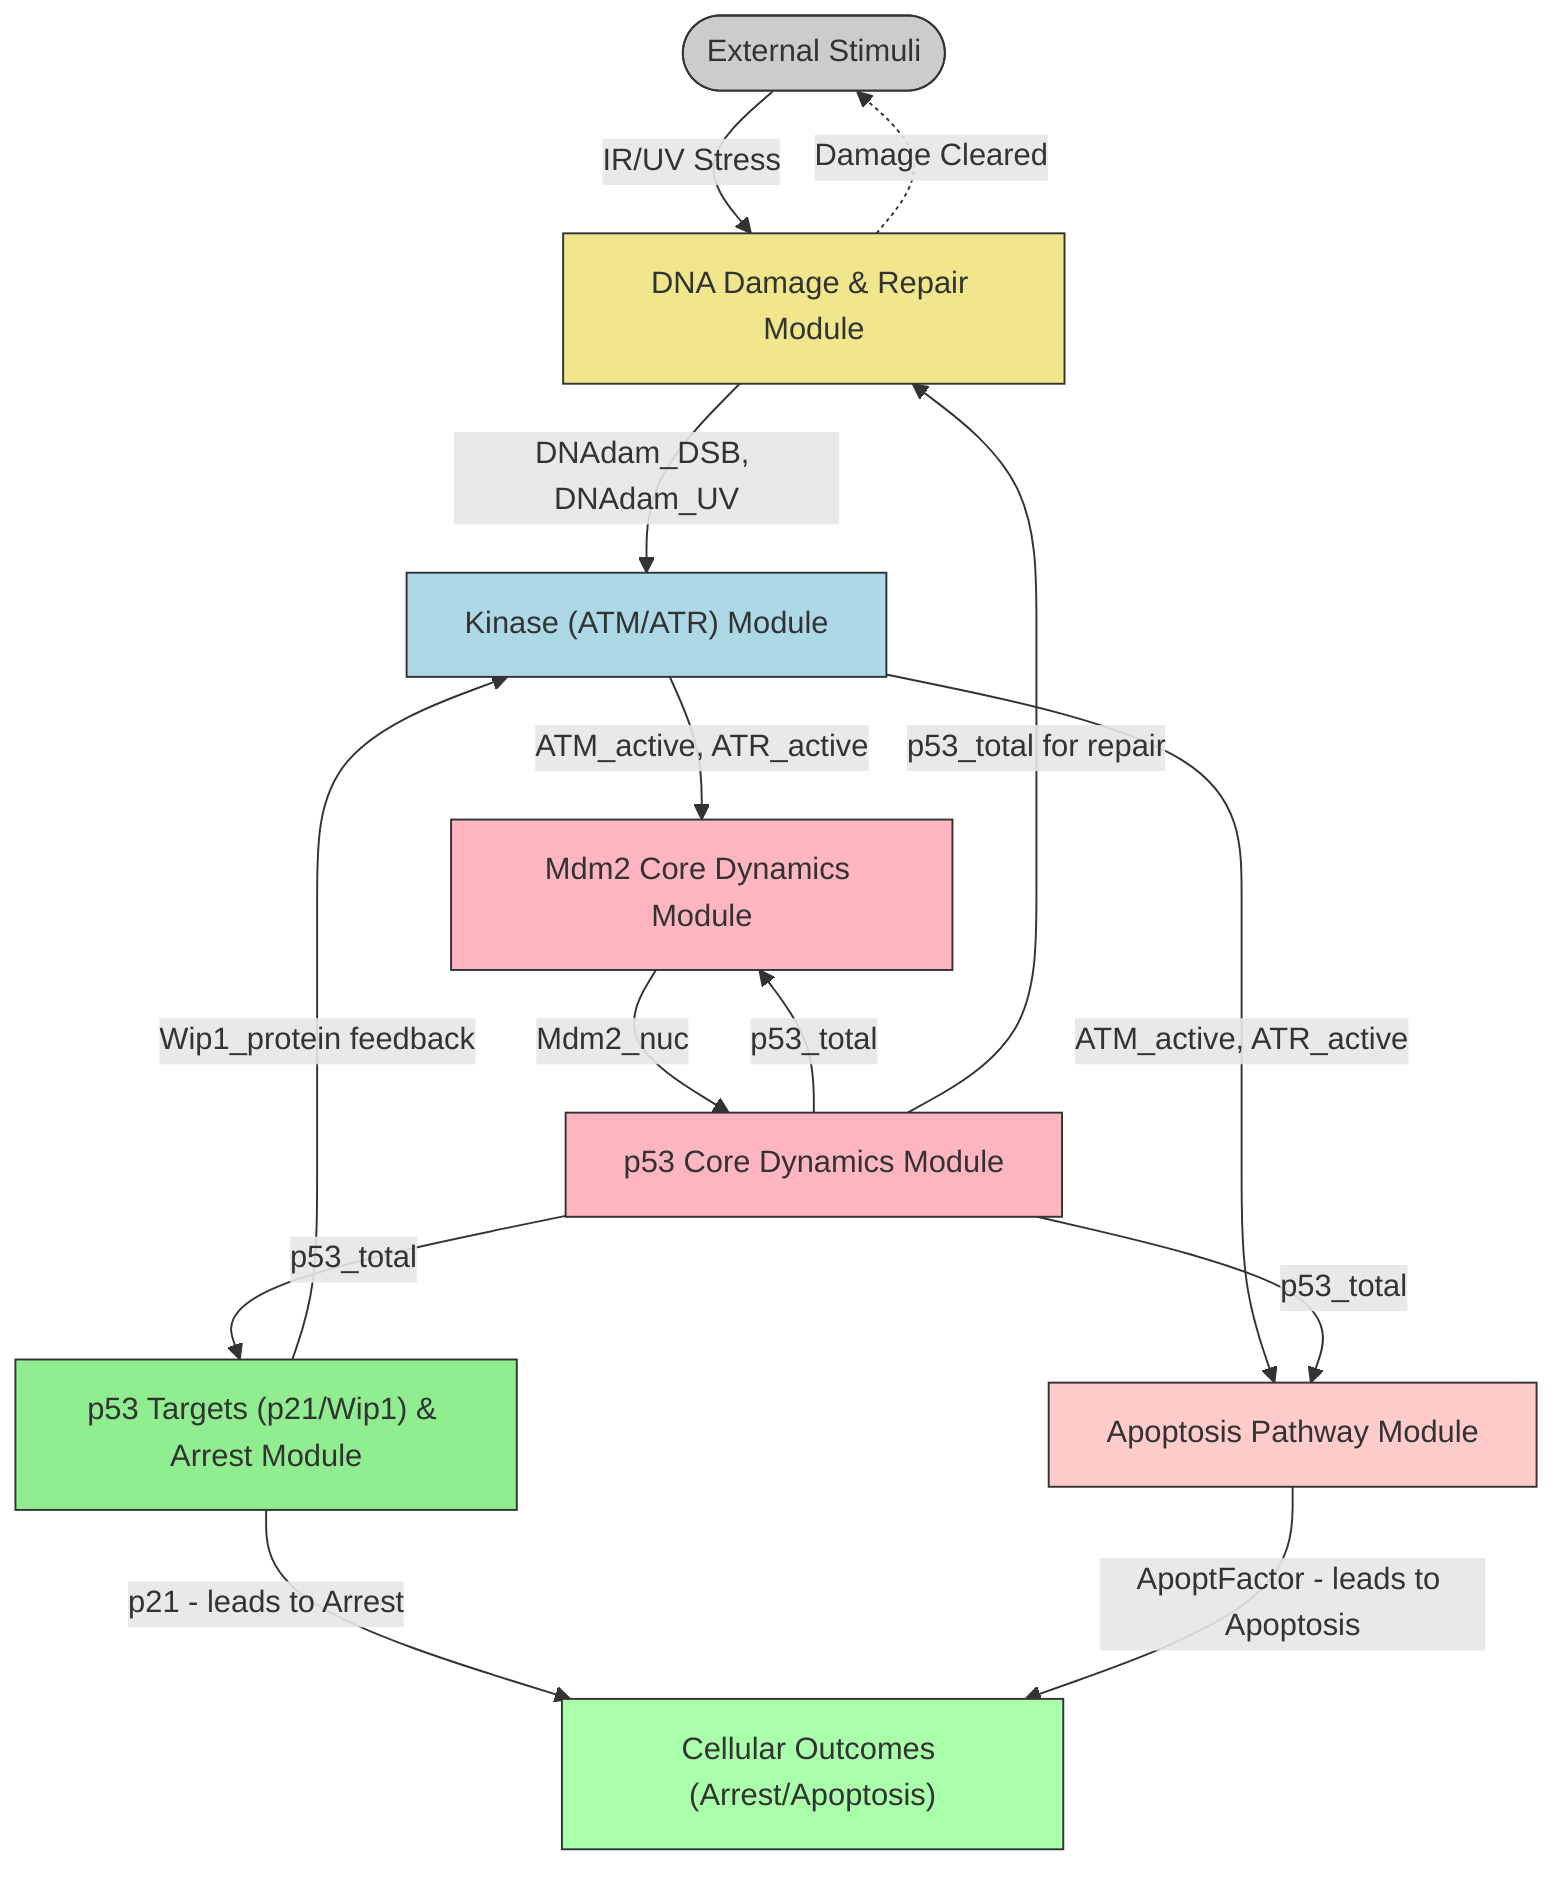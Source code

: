 graph TD
    %% Define Module Nodes
    DamageInput(["External Stimuli"])
    DNA_Damage_Repair_Module["DNA Damage & Repair Module"]
    Kinase_Module["Kinase (ATM/ATR) Module"]
    P53_Core_Module["p53 Core Dynamics Module"]
    Mdm2_Core_Module["Mdm2 Core Dynamics Module"]
    P53_Targets_Module["p53 Targets (p21/Wip1) & Arrest Module"]
    Apoptosis_Module["Apoptosis Pathway Module"]
    Cell_Outcomes["Cellular Outcomes (Arrest/Apoptosis)"]

    %% Connections - arranged more vertically
    DamageInput -->|IR/UV Stress| DNA_Damage_Repair_Module
    DNA_Damage_Repair_Module -->|DNAdam_DSB, DNAdam_UV| Kinase_Module
    
    Kinase_Module -->|ATM_active, ATR_active| Mdm2_Core_Module
    Kinase_Module -->|ATM_active, ATR_active| Apoptosis_Module
    
    P53_Core_Module -->|p53_total| Mdm2_Core_Module
    Mdm2_Core_Module -->|Mdm2_nuc| P53_Core_Module 

    P53_Core_Module -->|p53_total| P53_Targets_Module
    P53_Core_Module -->|p53_total| Apoptosis_Module
    P53_Core_Module -->|p53_total for repair| DNA_Damage_Repair_Module 

    P53_Targets_Module -->|Wip1_protein feedback| Kinase_Module
    P53_Targets_Module -->|p21 - leads to Arrest| Cell_Outcomes
    
    Apoptosis_Module -->|ApoptFactor - leads to Apoptosis| Cell_Outcomes

    %% Feedback for damage repair completion (conceptual)
    DNA_Damage_Repair_Module -.->|Damage Cleared| DamageInput 

    %% Styling for clarity
    style DamageInput fill:#ccc,stroke:#333
    style Cell_Outcomes fill:#afa,stroke:#333
    style DNA_Damage_Repair_Module fill:#f0e68c,stroke:#333
    style Kinase_Module fill:#add8e6,stroke:#333
    style P53_Core_Module fill:#ffb6c1,stroke:#333
    style Mdm2_Core_Module fill:#ffb6c1,stroke:#333
    style P53_Targets_Module fill:#90ee90,stroke:#333
    style Apoptosis_Module fill:#ffcccb,stroke:#333